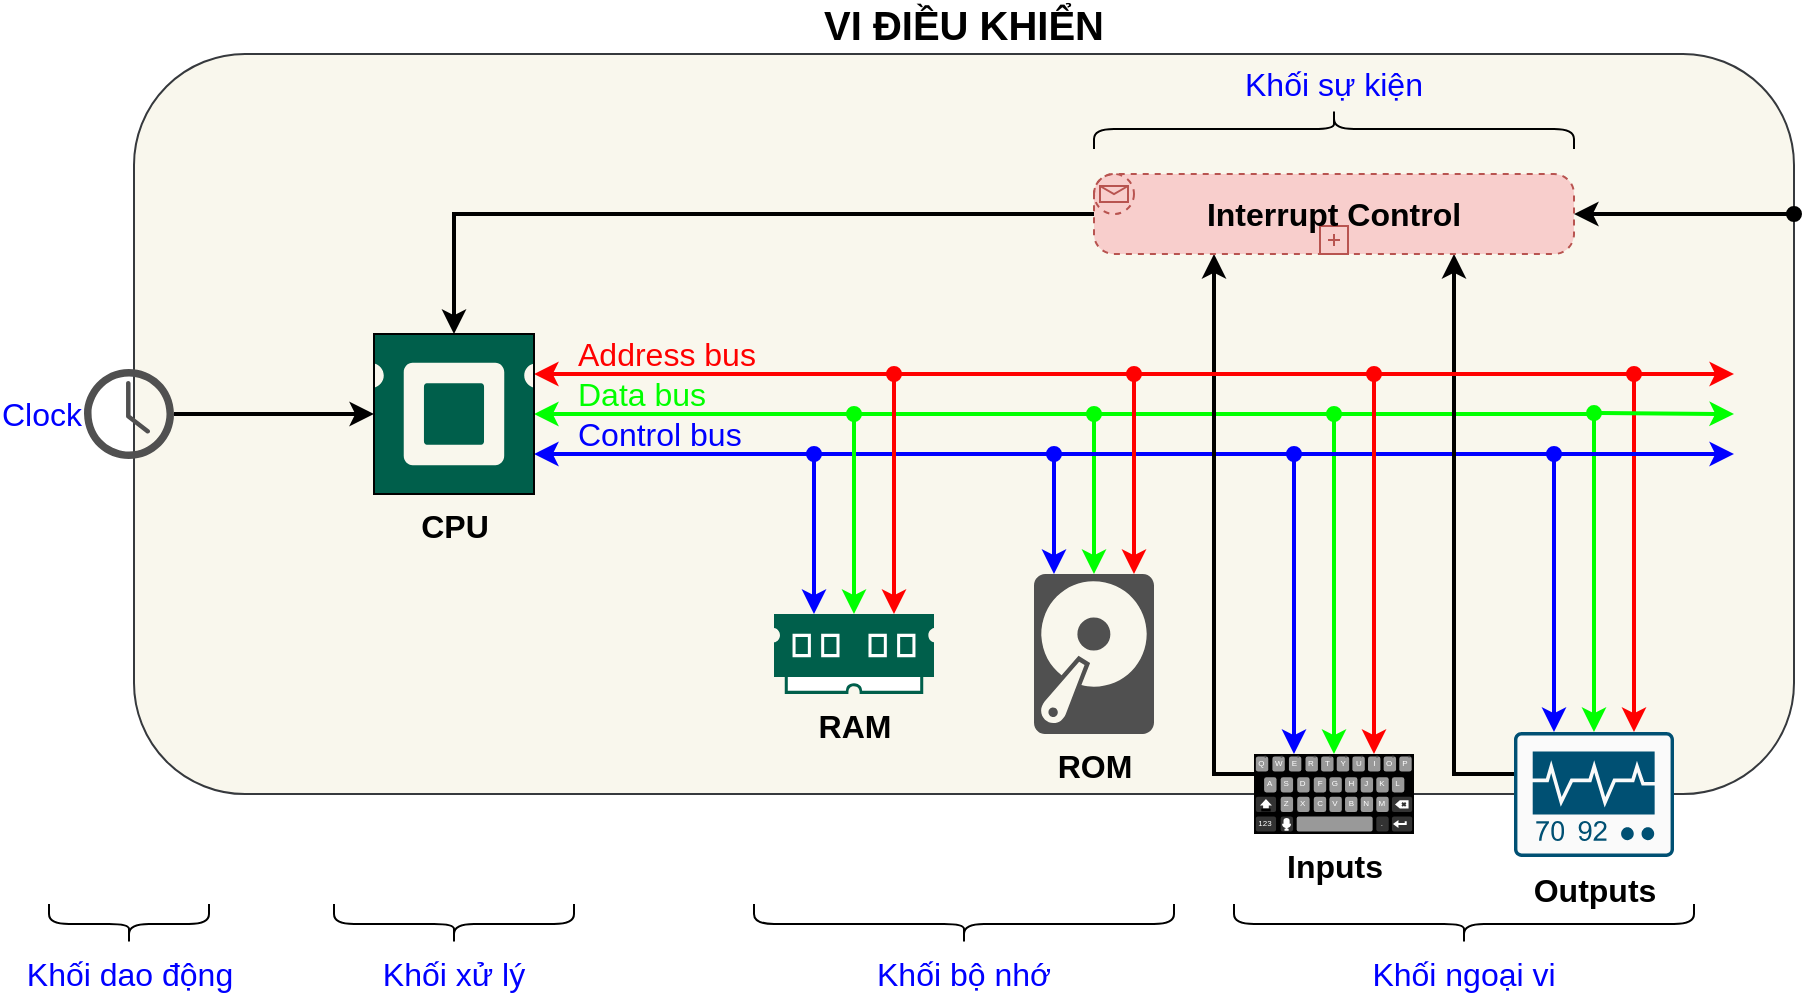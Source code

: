 <mxfile version="16.5.1" type="device" pages="3"><diagram id="QTOc8_1YKUnEQ6lpAa_W" name="Page-1"><mxGraphModel dx="1718" dy="593" grid="1" gridSize="10" guides="1" tooltips="1" connect="1" arrows="1" fold="1" page="1" pageScale="1" pageWidth="850" pageHeight="1100" math="0" shadow="0"><root><mxCell id="0"/><mxCell id="1" parent="0"/><mxCell id="ULenyad8VHlEgt7ULg5i-49" value="VI ĐIỀU KHIỂN" style="rounded=1;whiteSpace=wrap;html=1;fontSize=20;fillColor=#f9f7ed;strokeColor=#36393d;fontStyle=1;labelPosition=center;verticalLabelPosition=top;align=center;verticalAlign=bottom;" parent="1" vertex="1"><mxGeometry x="-40" y="180" width="830" height="370" as="geometry"/></mxCell><mxCell id="ULenyad8VHlEgt7ULg5i-7" style="edgeStyle=orthogonalEdgeStyle;rounded=0;orthogonalLoop=1;jettySize=auto;html=1;exitX=1;exitY=0.75;exitDx=0;exitDy=0;startArrow=classic;startFill=1;strokeWidth=2;strokeColor=#0000FF;" parent="1" source="ULenyad8VHlEgt7ULg5i-9" target="ULenyad8VHlEgt7ULg5i-2" edge="1"><mxGeometry relative="1" as="geometry"><Array as="points"><mxPoint x="300" y="380"/></Array></mxGeometry></mxCell><mxCell id="ULenyad8VHlEgt7ULg5i-1" value="CPU" style="sketch=0;pointerEvents=1;shadow=0;dashed=0;html=1;strokeColor=none;fillColor=#005F4B;labelPosition=center;verticalLabelPosition=bottom;verticalAlign=top;align=center;outlineConnect=0;shape=mxgraph.veeam2.cpu;fontStyle=1;fontSize=16;" parent="1" vertex="1"><mxGeometry x="80" y="320" width="80" height="80" as="geometry"/></mxCell><mxCell id="ULenyad8VHlEgt7ULg5i-2" value="RAM" style="sketch=0;pointerEvents=1;shadow=0;dashed=0;html=1;strokeColor=none;fillColor=#005F4B;labelPosition=center;verticalLabelPosition=bottom;verticalAlign=top;align=center;outlineConnect=0;shape=mxgraph.veeam2.ram;fontStyle=1;fontSize=16;" parent="1" vertex="1"><mxGeometry x="280" y="460" width="80" height="40" as="geometry"/></mxCell><mxCell id="ULenyad8VHlEgt7ULg5i-10" style="edgeStyle=orthogonalEdgeStyle;rounded=0;orthogonalLoop=1;jettySize=auto;html=1;endArrow=oval;endFill=1;startArrow=classic;startFill=1;strokeWidth=2;strokeColor=#0000FF;" parent="1" source="ULenyad8VHlEgt7ULg5i-3" edge="1"><mxGeometry relative="1" as="geometry"><mxPoint x="300" y="380" as="targetPoint"/><Array as="points"><mxPoint x="420" y="380"/></Array></mxGeometry></mxCell><mxCell id="ULenyad8VHlEgt7ULg5i-15" style="edgeStyle=orthogonalEdgeStyle;rounded=0;orthogonalLoop=1;jettySize=auto;html=1;endArrow=oval;endFill=1;startArrow=classic;startFill=1;strokeWidth=2;strokeColor=#00FF00;" parent="1" source="ULenyad8VHlEgt7ULg5i-3" edge="1"><mxGeometry relative="1" as="geometry"><mxPoint x="320" y="360" as="targetPoint"/><Array as="points"><mxPoint x="440" y="360"/></Array></mxGeometry></mxCell><mxCell id="ULenyad8VHlEgt7ULg5i-3" value="ROM" style="sketch=0;pointerEvents=1;shadow=0;dashed=0;html=1;strokeColor=none;fillColor=#505050;labelPosition=center;verticalLabelPosition=bottom;verticalAlign=top;outlineConnect=0;align=center;shape=mxgraph.office.devices.hard_disk;fontStyle=1;fontSize=16;" parent="1" vertex="1"><mxGeometry x="410" y="440" width="60" height="80" as="geometry"/></mxCell><mxCell id="ULenyad8VHlEgt7ULg5i-12" style="edgeStyle=orthogonalEdgeStyle;rounded=0;orthogonalLoop=1;jettySize=auto;html=1;endArrow=oval;endFill=1;startArrow=classic;startFill=1;strokeWidth=2;strokeColor=#0000FF;" parent="1" source="ULenyad8VHlEgt7ULg5i-4" edge="1"><mxGeometry relative="1" as="geometry"><mxPoint x="420" y="380" as="targetPoint"/><Array as="points"><mxPoint x="540" y="380"/></Array></mxGeometry></mxCell><mxCell id="ULenyad8VHlEgt7ULg5i-16" style="edgeStyle=orthogonalEdgeStyle;rounded=0;orthogonalLoop=1;jettySize=auto;html=1;endArrow=oval;endFill=1;startArrow=classic;startFill=1;strokeWidth=2;strokeColor=#00FF00;" parent="1" source="ULenyad8VHlEgt7ULg5i-4" edge="1"><mxGeometry relative="1" as="geometry"><mxPoint x="440" y="360" as="targetPoint"/><Array as="points"><mxPoint x="560" y="360"/></Array></mxGeometry></mxCell><mxCell id="ULenyad8VHlEgt7ULg5i-43" style="edgeStyle=orthogonalEdgeStyle;rounded=0;orthogonalLoop=1;jettySize=auto;html=1;fontSize=16;fontColor=#0000FF;startArrow=none;startFill=0;endArrow=classic;endFill=1;strokeColor=#000000;strokeWidth=2;entryX=0.25;entryY=1;entryDx=0;entryDy=0;entryPerimeter=0;" parent="1" source="ULenyad8VHlEgt7ULg5i-4" target="ULenyad8VHlEgt7ULg5i-40" edge="1"><mxGeometry relative="1" as="geometry"><mxPoint x="450" y="310" as="targetPoint"/><Array as="points"><mxPoint x="500" y="540"/></Array></mxGeometry></mxCell><mxCell id="ULenyad8VHlEgt7ULg5i-4" value="Inputs" style="verticalLabelPosition=bottom;verticalAlign=top;html=1;shadow=0;dashed=0;strokeWidth=1;shape=mxgraph.android.keyboard;sketch=0;fontStyle=1;fontSize=16;" parent="1" vertex="1"><mxGeometry x="520" y="530" width="80" height="40" as="geometry"/></mxCell><mxCell id="ULenyad8VHlEgt7ULg5i-13" style="edgeStyle=orthogonalEdgeStyle;rounded=0;orthogonalLoop=1;jettySize=auto;html=1;endArrow=oval;endFill=1;startArrow=classic;startFill=1;strokeWidth=2;strokeColor=#0000FF;" parent="1" source="ULenyad8VHlEgt7ULg5i-6" edge="1"><mxGeometry relative="1" as="geometry"><mxPoint x="540" y="380" as="targetPoint"/><Array as="points"><mxPoint x="670" y="380"/></Array></mxGeometry></mxCell><mxCell id="ULenyad8VHlEgt7ULg5i-17" style="edgeStyle=orthogonalEdgeStyle;rounded=0;orthogonalLoop=1;jettySize=auto;html=1;endArrow=oval;endFill=1;startArrow=classic;startFill=1;strokeWidth=2;strokeColor=#00FF00;" parent="1" source="ULenyad8VHlEgt7ULg5i-6" edge="1"><mxGeometry relative="1" as="geometry"><mxPoint x="560" y="360" as="targetPoint"/><Array as="points"><mxPoint x="690" y="360"/></Array></mxGeometry></mxCell><mxCell id="ULenyad8VHlEgt7ULg5i-44" style="edgeStyle=orthogonalEdgeStyle;rounded=0;orthogonalLoop=1;jettySize=auto;html=1;entryX=0.75;entryY=1;entryDx=0;entryDy=0;entryPerimeter=0;fontSize=16;fontColor=#0000FF;startArrow=none;startFill=0;endArrow=classic;endFill=1;strokeColor=#000000;strokeWidth=2;" parent="1" source="ULenyad8VHlEgt7ULg5i-6" target="ULenyad8VHlEgt7ULg5i-40" edge="1"><mxGeometry relative="1" as="geometry"><Array as="points"><mxPoint x="620" y="540"/></Array></mxGeometry></mxCell><mxCell id="ULenyad8VHlEgt7ULg5i-6" value="Outputs" style="sketch=0;points=[[0.015,0.015,0],[0.985,0.015,0],[0.985,0.985,0],[0.015,0.985,0],[0.25,0,0],[0.5,0,0],[0.75,0,0],[1,0.25,0],[1,0.5,0],[1,0.75,0],[0.75,1,0],[0.5,1,0],[0.25,1,0],[0,0.75,0],[0,0.5,0],[0,0.25,0]];verticalLabelPosition=bottom;html=1;verticalAlign=top;aspect=fixed;align=center;pointerEvents=1;shape=mxgraph.cisco19.rect;prIcon=monitor;fillColor=#FAFAFA;strokeColor=#005073;fontStyle=1;fontSize=16;" parent="1" vertex="1"><mxGeometry x="650" y="519" width="80" height="62.5" as="geometry"/></mxCell><mxCell id="ULenyad8VHlEgt7ULg5i-14" style="edgeStyle=orthogonalEdgeStyle;rounded=0;orthogonalLoop=1;jettySize=auto;html=1;startArrow=classic;startFill=1;strokeWidth=2;strokeColor=#00FF00;" parent="1" source="ULenyad8VHlEgt7ULg5i-9" target="ULenyad8VHlEgt7ULg5i-2" edge="1"><mxGeometry relative="1" as="geometry"><mxPoint x="350" y="450" as="targetPoint"/></mxGeometry></mxCell><mxCell id="ULenyad8VHlEgt7ULg5i-18" style="edgeStyle=orthogonalEdgeStyle;rounded=0;orthogonalLoop=1;jettySize=auto;html=1;exitX=1;exitY=0.25;exitDx=0;exitDy=0;startArrow=classic;startFill=1;strokeColor=#FF0000;strokeWidth=2;" parent="1" source="ULenyad8VHlEgt7ULg5i-9" edge="1"><mxGeometry relative="1" as="geometry"><mxPoint x="340" y="460" as="targetPoint"/><Array as="points"><mxPoint x="340" y="340"/><mxPoint x="340" y="460"/></Array></mxGeometry></mxCell><mxCell id="ULenyad8VHlEgt7ULg5i-9" value="" style="whiteSpace=wrap;html=1;aspect=fixed;fillColor=none;fontStyle=1;fontSize=15;" parent="1" vertex="1"><mxGeometry x="80" y="320" width="80" height="80" as="geometry"/></mxCell><mxCell id="ULenyad8VHlEgt7ULg5i-19" style="edgeStyle=orthogonalEdgeStyle;rounded=0;orthogonalLoop=1;jettySize=auto;html=1;endArrow=oval;endFill=1;startArrow=classic;startFill=1;strokeColor=#FF0000;strokeWidth=2;" parent="1" edge="1"><mxGeometry relative="1" as="geometry"><mxPoint x="340" y="340" as="targetPoint"/><mxPoint x="460" y="440" as="sourcePoint"/><Array as="points"><mxPoint x="460" y="340"/></Array></mxGeometry></mxCell><mxCell id="ULenyad8VHlEgt7ULg5i-20" style="edgeStyle=orthogonalEdgeStyle;rounded=0;orthogonalLoop=1;jettySize=auto;html=1;endArrow=oval;endFill=1;startArrow=classic;startFill=1;strokeColor=#FF0000;strokeWidth=2;" parent="1" edge="1"><mxGeometry relative="1" as="geometry"><mxPoint x="460" y="340" as="targetPoint"/><mxPoint x="580" y="530" as="sourcePoint"/><Array as="points"><mxPoint x="580" y="530"/><mxPoint x="580" y="340"/></Array></mxGeometry></mxCell><mxCell id="ULenyad8VHlEgt7ULg5i-21" style="edgeStyle=orthogonalEdgeStyle;rounded=0;orthogonalLoop=1;jettySize=auto;html=1;endArrow=oval;endFill=1;startArrow=classic;startFill=1;strokeColor=#FF0000;strokeWidth=2;exitX=0.75;exitY=0;exitDx=0;exitDy=0;exitPerimeter=0;" parent="1" source="ULenyad8VHlEgt7ULg5i-6" edge="1"><mxGeometry relative="1" as="geometry"><mxPoint x="580" y="340" as="targetPoint"/><mxPoint x="710" y="448.75" as="sourcePoint"/><Array as="points"><mxPoint x="710" y="340"/></Array></mxGeometry></mxCell><mxCell id="ULenyad8VHlEgt7ULg5i-22" value="Address bus" style="text;html=1;strokeColor=none;fillColor=none;align=left;verticalAlign=middle;whiteSpace=wrap;rounded=0;fontSize=16;fontColor=#FF0000;" parent="1" vertex="1"><mxGeometry x="180" y="320" width="100" height="20" as="geometry"/></mxCell><mxCell id="ULenyad8VHlEgt7ULg5i-23" value="Data bus" style="text;html=1;strokeColor=none;fillColor=none;align=left;verticalAlign=middle;whiteSpace=wrap;rounded=0;fontSize=16;fontColor=#00FF00;" parent="1" vertex="1"><mxGeometry x="180" y="340" width="100" height="20" as="geometry"/></mxCell><mxCell id="ULenyad8VHlEgt7ULg5i-24" value="Control bus" style="text;html=1;strokeColor=none;fillColor=none;align=left;verticalAlign=middle;whiteSpace=wrap;rounded=0;fontSize=16;fontColor=#0000FF;" parent="1" vertex="1"><mxGeometry x="180" y="360" width="100" height="20" as="geometry"/></mxCell><mxCell id="ULenyad8VHlEgt7ULg5i-29" value="" style="html=1;rounded=0;fontSize=16;fontColor=#0000FF;startArrow=classic;startFill=1;endArrow=oval;endFill=1;strokeColor=#0000FF;strokeWidth=2;" parent="1" edge="1"><mxGeometry width="100" relative="1" as="geometry"><mxPoint x="760" y="380" as="sourcePoint"/><mxPoint x="670" y="380" as="targetPoint"/></mxGeometry></mxCell><mxCell id="ULenyad8VHlEgt7ULg5i-30" value="" style="html=1;rounded=0;fontSize=16;fontColor=#0000FF;startArrow=classic;startFill=1;endArrow=oval;endFill=1;strokeColor=#00FF00;strokeWidth=2;" parent="1" edge="1"><mxGeometry width="100" relative="1" as="geometry"><mxPoint x="760" y="360" as="sourcePoint"/><mxPoint x="690" y="359.52" as="targetPoint"/></mxGeometry></mxCell><mxCell id="ULenyad8VHlEgt7ULg5i-31" value="" style="html=1;rounded=0;fontSize=16;fontColor=#0000FF;startArrow=classic;startFill=1;endArrow=oval;endFill=1;strokeColor=#FF0000;strokeWidth=2;" parent="1" edge="1"><mxGeometry width="100" relative="1" as="geometry"><mxPoint x="760" y="340" as="sourcePoint"/><mxPoint x="710" y="340" as="targetPoint"/></mxGeometry></mxCell><mxCell id="ULenyad8VHlEgt7ULg5i-32" value="" style="shape=curlyBracket;whiteSpace=wrap;html=1;rounded=1;flipH=1;fontSize=16;fontColor=#0000FF;fillColor=none;rotation=90;" parent="1" vertex="1"><mxGeometry x="110" y="555" width="20" height="120" as="geometry"/></mxCell><mxCell id="ULenyad8VHlEgt7ULg5i-33" value="" style="shape=curlyBracket;whiteSpace=wrap;html=1;rounded=1;flipH=1;fontSize=16;fontColor=#0000FF;fillColor=none;rotation=90;" parent="1" vertex="1"><mxGeometry x="365" y="510" width="20" height="210" as="geometry"/></mxCell><mxCell id="ULenyad8VHlEgt7ULg5i-34" value="" style="shape=curlyBracket;whiteSpace=wrap;html=1;rounded=1;flipH=1;fontSize=16;fontColor=#0000FF;fillColor=none;rotation=90;" parent="1" vertex="1"><mxGeometry x="615" y="500" width="20" height="230" as="geometry"/></mxCell><mxCell id="ULenyad8VHlEgt7ULg5i-35" value="Khối xử lý" style="text;html=1;strokeColor=none;fillColor=none;align=center;verticalAlign=middle;whiteSpace=wrap;rounded=0;fontSize=16;fontColor=#0000FF;" parent="1" vertex="1"><mxGeometry x="60" y="625" width="120" height="30" as="geometry"/></mxCell><mxCell id="ULenyad8VHlEgt7ULg5i-36" value="Khối bộ nhớ" style="text;html=1;strokeColor=none;fillColor=none;align=center;verticalAlign=middle;whiteSpace=wrap;rounded=0;fontSize=16;fontColor=#0000FF;" parent="1" vertex="1"><mxGeometry x="315" y="625" width="120" height="30" as="geometry"/></mxCell><mxCell id="ULenyad8VHlEgt7ULg5i-37" value="Khối ngoại vi" style="text;html=1;strokeColor=none;fillColor=none;align=center;verticalAlign=middle;whiteSpace=wrap;rounded=0;fontSize=16;fontColor=#0000FF;" parent="1" vertex="1"><mxGeometry x="565" y="625" width="120" height="30" as="geometry"/></mxCell><mxCell id="ULenyad8VHlEgt7ULg5i-39" style="edgeStyle=orthogonalEdgeStyle;rounded=0;orthogonalLoop=1;jettySize=auto;html=1;entryX=0;entryY=0.5;entryDx=0;entryDy=0;fontSize=16;fontColor=#0000FF;startArrow=none;startFill=0;endArrow=classic;endFill=1;strokeColor=#000000;strokeWidth=2;" parent="1" source="ULenyad8VHlEgt7ULg5i-38" target="ULenyad8VHlEgt7ULg5i-9" edge="1"><mxGeometry relative="1" as="geometry"/></mxCell><mxCell id="ULenyad8VHlEgt7ULg5i-38" value="Clock" style="sketch=0;pointerEvents=1;shadow=0;dashed=0;html=1;strokeColor=none;fillColor=#505050;labelPosition=left;verticalLabelPosition=middle;verticalAlign=middle;outlineConnect=0;align=right;shape=mxgraph.office.concepts.clock;fontSize=16;fontColor=#0000FF;" parent="1" vertex="1"><mxGeometry x="-65" y="337.5" width="45" height="45" as="geometry"/></mxCell><mxCell id="ULenyad8VHlEgt7ULg5i-41" style="edgeStyle=orthogonalEdgeStyle;rounded=0;orthogonalLoop=1;jettySize=auto;html=1;entryX=0.5;entryY=0;entryDx=0;entryDy=0;fontSize=16;fontColor=#0000FF;startArrow=none;startFill=0;endArrow=classic;endFill=1;strokeColor=#000000;strokeWidth=2;" parent="1" source="ULenyad8VHlEgt7ULg5i-40" target="ULenyad8VHlEgt7ULg5i-9" edge="1"><mxGeometry relative="1" as="geometry"/></mxCell><mxCell id="ULenyad8VHlEgt7ULg5i-40" value="Interrupt Control" style="points=[[0.25,0,0],[0.5,0,0],[0.75,0,0],[1,0.25,0],[1,0.5,0],[1,0.75,0],[0.75,1,0],[0.5,1,0],[0.25,1,0],[0,0.75,0],[0,0.5,0],[0,0.25,0]];shape=mxgraph.bpmn.task;whiteSpace=wrap;rectStyle=rounded;size=10;taskMarker=abstract;bpmnShapeType=subprocess;isLoopSub=1;outline=eventNonint;symbol=message;fontSize=16;fillColor=#f8cecc;strokeColor=#b85450;fontStyle=1" parent="1" vertex="1"><mxGeometry x="440" y="240" width="240" height="40" as="geometry"/></mxCell><mxCell id="ULenyad8VHlEgt7ULg5i-42" value="" style="html=1;rounded=0;fontSize=16;fontColor=#0000FF;startArrow=classic;startFill=1;endArrow=oval;endFill=1;strokeColor=#000000;strokeWidth=2;exitX=1;exitY=0.5;exitDx=0;exitDy=0;exitPerimeter=0;" parent="1" source="ULenyad8VHlEgt7ULg5i-40" edge="1"><mxGeometry width="100" relative="1" as="geometry"><mxPoint x="720" y="259.58" as="sourcePoint"/><mxPoint x="790" y="260" as="targetPoint"/></mxGeometry></mxCell><mxCell id="ULenyad8VHlEgt7ULg5i-45" value="" style="shape=curlyBracket;whiteSpace=wrap;html=1;rounded=1;flipH=1;fontSize=16;fontColor=#0000FF;fillColor=none;rotation=90;" parent="1" vertex="1"><mxGeometry x="-52.5" y="575" width="20" height="80" as="geometry"/></mxCell><mxCell id="ULenyad8VHlEgt7ULg5i-46" value="Khối dao động" style="text;html=1;strokeColor=none;fillColor=none;align=center;verticalAlign=middle;whiteSpace=wrap;rounded=0;fontSize=16;fontColor=#0000FF;" parent="1" vertex="1"><mxGeometry x="-102.5" y="625" width="120" height="30" as="geometry"/></mxCell><mxCell id="ULenyad8VHlEgt7ULg5i-47" value="" style="shape=curlyBracket;whiteSpace=wrap;html=1;rounded=1;flipH=0;fontSize=16;fontColor=#0000FF;fillColor=none;rotation=90;" parent="1" vertex="1"><mxGeometry x="550" y="97.5" width="20" height="240" as="geometry"/></mxCell><mxCell id="ULenyad8VHlEgt7ULg5i-48" value="Khối sự kiện" style="text;html=1;strokeColor=none;fillColor=none;align=center;verticalAlign=middle;whiteSpace=wrap;rounded=0;fontSize=16;fontColor=#0000FF;" parent="1" vertex="1"><mxGeometry x="470" y="180" width="180" height="30" as="geometry"/></mxCell></root></mxGraphModel></diagram><diagram id="s0QdQGMa9J3Fu8azamCm" name="Page-2"><mxGraphModel dx="1240" dy="1947" grid="1" gridSize="10" guides="1" tooltips="1" connect="1" arrows="1" fold="1" page="1" pageScale="1" pageWidth="850" pageHeight="1100" math="0" shadow="0"><root><mxCell id="q6irIdZW8IuTzbS7gERA-0"/><mxCell id="q6irIdZW8IuTzbS7gERA-1" parent="q6irIdZW8IuTzbS7gERA-0"/><mxCell id="q6irIdZW8IuTzbS7gERA-18" value="" style="rounded=0;whiteSpace=wrap;html=1;fontSize=20;fontColor=#0000FF;fillColor=none;" parent="q6irIdZW8IuTzbS7gERA-1" vertex="1"><mxGeometry x="320" width="240" height="540" as="geometry"/></mxCell><mxCell id="q6irIdZW8IuTzbS7gERA-2" value="Program Flash Memory&lt;br&gt;(56KB)" style="rounded=0;whiteSpace=wrap;html=1;fontSize=20;fillColor=#cdeb8b;strokeColor=#36393d;" parent="q6irIdZW8IuTzbS7gERA-1" vertex="1"><mxGeometry x="320" width="240" height="160" as="geometry"/></mxCell><mxCell id="q6irIdZW8IuTzbS7gERA-3" value="User IDs" style="rounded=0;whiteSpace=wrap;html=1;fontSize=20;" parent="q6irIdZW8IuTzbS7gERA-1" vertex="1"><mxGeometry x="320" y="160" width="240" height="60" as="geometry"/></mxCell><mxCell id="q6irIdZW8IuTzbS7gERA-4" value="Revision ID" style="rounded=0;whiteSpace=wrap;html=1;fontSize=20;fillColor=#f9f7ed;strokeColor=#36393d;" parent="q6irIdZW8IuTzbS7gERA-1" vertex="1"><mxGeometry x="320" y="240" width="240" height="40" as="geometry"/></mxCell><mxCell id="q6irIdZW8IuTzbS7gERA-5" value="Device ID" style="rounded=0;whiteSpace=wrap;html=1;fontSize=20;fillColor=#eeeeee;strokeColor=#36393d;" parent="q6irIdZW8IuTzbS7gERA-1" vertex="1"><mxGeometry x="320" y="280" width="240" height="40" as="geometry"/></mxCell><mxCell id="q6irIdZW8IuTzbS7gERA-6" value="Configuration Word" style="rounded=0;whiteSpace=wrap;html=1;fontSize=20;fillColor=#ffcccc;strokeColor=#36393d;fontStyle=1;fontColor=#FF0000;" parent="q6irIdZW8IuTzbS7gERA-1" vertex="1"><mxGeometry x="320" y="320" width="240" height="80" as="geometry"/></mxCell><mxCell id="q6irIdZW8IuTzbS7gERA-7" value="EEPROM&lt;br&gt;(256Bytes)" style="rounded=0;whiteSpace=wrap;html=1;fontSize=20;fillColor=#ffff88;strokeColor=#36393d;" parent="q6irIdZW8IuTzbS7gERA-1" vertex="1"><mxGeometry x="320" y="440" width="240" height="100" as="geometry"/></mxCell><mxCell id="q6irIdZW8IuTzbS7gERA-8" value="0000h" style="text;html=1;strokeColor=none;fillColor=none;align=center;verticalAlign=middle;whiteSpace=wrap;rounded=0;fontSize=20;fontColor=#0000FF;" parent="q6irIdZW8IuTzbS7gERA-1" vertex="1"><mxGeometry x="240" y="-10" width="60" height="30" as="geometry"/></mxCell><mxCell id="q6irIdZW8IuTzbS7gERA-9" value="7FFFh" style="text;html=1;strokeColor=none;fillColor=none;align=center;verticalAlign=middle;whiteSpace=wrap;rounded=0;fontSize=20;fontColor=#0000FF;" parent="q6irIdZW8IuTzbS7gERA-1" vertex="1"><mxGeometry x="240" y="130" width="60" height="30" as="geometry"/></mxCell><mxCell id="q6irIdZW8IuTzbS7gERA-10" value="8000h" style="text;html=1;strokeColor=none;fillColor=none;align=center;verticalAlign=middle;whiteSpace=wrap;rounded=0;fontSize=20;fontColor=#0000FF;" parent="q6irIdZW8IuTzbS7gERA-1" vertex="1"><mxGeometry x="240" y="160" width="60" height="30" as="geometry"/></mxCell><mxCell id="q6irIdZW8IuTzbS7gERA-11" value="8003h" style="text;html=1;strokeColor=none;fillColor=none;align=center;verticalAlign=middle;whiteSpace=wrap;rounded=0;fontSize=20;fontColor=#0000FF;" parent="q6irIdZW8IuTzbS7gERA-1" vertex="1"><mxGeometry x="240" y="190" width="60" height="30" as="geometry"/></mxCell><mxCell id="q6irIdZW8IuTzbS7gERA-12" value="8005h" style="text;html=1;strokeColor=none;fillColor=none;align=center;verticalAlign=middle;whiteSpace=wrap;rounded=0;fontSize=20;fontColor=#0000FF;" parent="q6irIdZW8IuTzbS7gERA-1" vertex="1"><mxGeometry x="240" y="245" width="60" height="30" as="geometry"/></mxCell><mxCell id="q6irIdZW8IuTzbS7gERA-13" value="8006h" style="text;html=1;strokeColor=none;fillColor=none;align=center;verticalAlign=middle;whiteSpace=wrap;rounded=0;fontSize=20;fontColor=#0000FF;" parent="q6irIdZW8IuTzbS7gERA-1" vertex="1"><mxGeometry x="240" y="285" width="60" height="30" as="geometry"/></mxCell><mxCell id="q6irIdZW8IuTzbS7gERA-14" value="8007h" style="text;html=1;strokeColor=none;fillColor=none;align=center;verticalAlign=middle;whiteSpace=wrap;rounded=0;fontSize=20;fontColor=#FF0000;" parent="q6irIdZW8IuTzbS7gERA-1" vertex="1"><mxGeometry x="240" y="320" width="60" height="30" as="geometry"/></mxCell><mxCell id="q6irIdZW8IuTzbS7gERA-15" value="800Bh" style="text;html=1;strokeColor=none;fillColor=none;align=center;verticalAlign=middle;whiteSpace=wrap;rounded=0;fontSize=20;fontColor=#FF0000;" parent="q6irIdZW8IuTzbS7gERA-1" vertex="1"><mxGeometry x="240" y="370" width="60" height="30" as="geometry"/></mxCell><mxCell id="q6irIdZW8IuTzbS7gERA-16" value="F0FFh" style="text;html=1;strokeColor=none;fillColor=none;align=center;verticalAlign=middle;whiteSpace=wrap;rounded=0;fontSize=20;fontColor=#0000FF;" parent="q6irIdZW8IuTzbS7gERA-1" vertex="1"><mxGeometry x="240" y="510" width="60" height="30" as="geometry"/></mxCell><mxCell id="q6irIdZW8IuTzbS7gERA-17" value="F000h" style="text;html=1;strokeColor=none;fillColor=none;align=center;verticalAlign=middle;whiteSpace=wrap;rounded=0;fontSize=20;fontColor=#0000FF;" parent="q6irIdZW8IuTzbS7gERA-1" vertex="1"><mxGeometry x="240" y="430" width="60" height="30" as="geometry"/></mxCell></root></mxGraphModel></diagram><diagram id="RbetwBk4oxC-1f0Dpdsk" name="Page-3"><mxGraphModel dx="1021" dy="1795" grid="1" gridSize="10" guides="1" tooltips="1" connect="1" arrows="1" fold="1" page="1" pageScale="1" pageWidth="850" pageHeight="1100" math="0" shadow="0"><root><mxCell id="twkTsIXr3Qn0CDrDEUJ1-0"/><mxCell id="twkTsIXr3Qn0CDrDEUJ1-1" parent="twkTsIXr3Qn0CDrDEUJ1-0"/><mxCell id="twkTsIXr3Qn0CDrDEUJ1-23" style="edgeStyle=none;rounded=0;orthogonalLoop=1;jettySize=auto;html=1;entryX=0;entryY=0.5;entryDx=0;entryDy=0;" edge="1" parent="twkTsIXr3Qn0CDrDEUJ1-1" source="twkTsIXr3Qn0CDrDEUJ1-2" target="twkTsIXr3Qn0CDrDEUJ1-20"><mxGeometry relative="1" as="geometry"/></mxCell><mxCell id="twkTsIXr3Qn0CDrDEUJ1-24" style="edgeStyle=none;rounded=0;orthogonalLoop=1;jettySize=auto;html=1;entryX=0;entryY=0.5;entryDx=0;entryDy=0;" edge="1" parent="twkTsIXr3Qn0CDrDEUJ1-1" source="twkTsIXr3Qn0CDrDEUJ1-2" target="twkTsIXr3Qn0CDrDEUJ1-21"><mxGeometry relative="1" as="geometry"/></mxCell><mxCell id="twkTsIXr3Qn0CDrDEUJ1-2" value="Dao động phụ&lt;br&gt;(SOSC)" style="rounded=1;whiteSpace=wrap;html=1;fillColor=#ffcd28;gradientColor=#ffa500;strokeColor=#d79b00;" vertex="1" parent="twkTsIXr3Qn0CDrDEUJ1-1"><mxGeometry x="80" y="200" width="100" height="40" as="geometry"/></mxCell><mxCell id="twkTsIXr3Qn0CDrDEUJ1-12" style="rounded=0;orthogonalLoop=1;jettySize=auto;html=1;entryX=0;entryY=0.5;entryDx=0;entryDy=0;" edge="1" parent="twkTsIXr3Qn0CDrDEUJ1-1" source="twkTsIXr3Qn0CDrDEUJ1-3" target="twkTsIXr3Qn0CDrDEUJ1-4"><mxGeometry relative="1" as="geometry"/></mxCell><mxCell id="twkTsIXr3Qn0CDrDEUJ1-13" style="edgeStyle=none;rounded=0;orthogonalLoop=1;jettySize=auto;html=1;entryX=0;entryY=0.5;entryDx=0;entryDy=0;" edge="1" parent="twkTsIXr3Qn0CDrDEUJ1-1" source="twkTsIXr3Qn0CDrDEUJ1-3" target="twkTsIXr3Qn0CDrDEUJ1-5"><mxGeometry relative="1" as="geometry"/></mxCell><mxCell id="twkTsIXr3Qn0CDrDEUJ1-3" value="Dao động chính&lt;br&gt;(OSC)" style="rounded=1;whiteSpace=wrap;html=1;fillColor=#ffcd28;gradientColor=#ffa500;strokeColor=#d79b00;" vertex="1" parent="twkTsIXr3Qn0CDrDEUJ1-1"><mxGeometry x="80" y="80" width="100" height="40" as="geometry"/></mxCell><mxCell id="twkTsIXr3Qn0CDrDEUJ1-14" style="edgeStyle=none;rounded=0;orthogonalLoop=1;jettySize=auto;html=1;entryX=0;entryY=0.5;entryDx=0;entryDy=0;" edge="1" parent="twkTsIXr3Qn0CDrDEUJ1-1" source="twkTsIXr3Qn0CDrDEUJ1-4" target="twkTsIXr3Qn0CDrDEUJ1-9"><mxGeometry relative="1" as="geometry"/></mxCell><mxCell id="twkTsIXr3Qn0CDrDEUJ1-15" style="edgeStyle=none;rounded=0;orthogonalLoop=1;jettySize=auto;html=1;entryX=0;entryY=0.5;entryDx=0;entryDy=0;" edge="1" parent="twkTsIXr3Qn0CDrDEUJ1-1" source="twkTsIXr3Qn0CDrDEUJ1-4" target="twkTsIXr3Qn0CDrDEUJ1-10"><mxGeometry relative="1" as="geometry"/></mxCell><mxCell id="twkTsIXr3Qn0CDrDEUJ1-16" style="edgeStyle=none;rounded=0;orthogonalLoop=1;jettySize=auto;html=1;entryX=0;entryY=0.5;entryDx=0;entryDy=0;" edge="1" parent="twkTsIXr3Qn0CDrDEUJ1-1" source="twkTsIXr3Qn0CDrDEUJ1-4" target="twkTsIXr3Qn0CDrDEUJ1-11"><mxGeometry relative="1" as="geometry"/></mxCell><mxCell id="twkTsIXr3Qn0CDrDEUJ1-4" value="Crystal" style="rounded=1;whiteSpace=wrap;html=1;fillColor=#fff2cc;gradientColor=#ffd966;strokeColor=#d6b656;" vertex="1" parent="twkTsIXr3Qn0CDrDEUJ1-1"><mxGeometry x="220" y="50" width="60" height="20" as="geometry"/></mxCell><mxCell id="twkTsIXr3Qn0CDrDEUJ1-17" style="edgeStyle=none;rounded=0;orthogonalLoop=1;jettySize=auto;html=1;entryX=0;entryY=0.5;entryDx=0;entryDy=0;" edge="1" parent="twkTsIXr3Qn0CDrDEUJ1-1" source="twkTsIXr3Qn0CDrDEUJ1-5" target="twkTsIXr3Qn0CDrDEUJ1-6"><mxGeometry relative="1" as="geometry"/></mxCell><mxCell id="twkTsIXr3Qn0CDrDEUJ1-18" style="edgeStyle=none;rounded=0;orthogonalLoop=1;jettySize=auto;html=1;entryX=0;entryY=0.5;entryDx=0;entryDy=0;" edge="1" parent="twkTsIXr3Qn0CDrDEUJ1-1" source="twkTsIXr3Qn0CDrDEUJ1-5" target="twkTsIXr3Qn0CDrDEUJ1-7"><mxGeometry relative="1" as="geometry"/></mxCell><mxCell id="twkTsIXr3Qn0CDrDEUJ1-19" style="edgeStyle=none;rounded=0;orthogonalLoop=1;jettySize=auto;html=1;entryX=0;entryY=0.5;entryDx=0;entryDy=0;" edge="1" parent="twkTsIXr3Qn0CDrDEUJ1-1" source="twkTsIXr3Qn0CDrDEUJ1-5" target="twkTsIXr3Qn0CDrDEUJ1-8"><mxGeometry relative="1" as="geometry"/></mxCell><mxCell id="twkTsIXr3Qn0CDrDEUJ1-5" value="Ext clock" style="rounded=1;whiteSpace=wrap;html=1;fillColor=#fff2cc;gradientColor=#ffd966;strokeColor=#d6b656;" vertex="1" parent="twkTsIXr3Qn0CDrDEUJ1-1"><mxGeometry x="220" y="130" width="60" height="20" as="geometry"/></mxCell><mxCell id="twkTsIXr3Qn0CDrDEUJ1-54" style="edgeStyle=none;rounded=0;orthogonalLoop=1;jettySize=auto;html=1;" edge="1" parent="twkTsIXr3Qn0CDrDEUJ1-1" source="twkTsIXr3Qn0CDrDEUJ1-6"><mxGeometry relative="1" as="geometry"><mxPoint x="500" y="120" as="targetPoint"/></mxGeometry></mxCell><mxCell id="twkTsIXr3Qn0CDrDEUJ1-6" value="ECL &amp;lt;500KHz" style="rounded=1;whiteSpace=wrap;html=1;fillColor=#e6d0de;gradientColor=#d5739d;strokeColor=#996185;" vertex="1" parent="twkTsIXr3Qn0CDrDEUJ1-1"><mxGeometry x="320" y="110" width="140" height="20" as="geometry"/></mxCell><mxCell id="twkTsIXr3Qn0CDrDEUJ1-55" style="edgeStyle=none;rounded=0;orthogonalLoop=1;jettySize=auto;html=1;" edge="1" parent="twkTsIXr3Qn0CDrDEUJ1-1" source="twkTsIXr3Qn0CDrDEUJ1-7"><mxGeometry relative="1" as="geometry"><mxPoint x="500" y="140" as="targetPoint"/></mxGeometry></mxCell><mxCell id="twkTsIXr3Qn0CDrDEUJ1-7" value="ECM 500KHz-8MHz" style="rounded=1;whiteSpace=wrap;html=1;fillColor=#e6d0de;gradientColor=#d5739d;strokeColor=#996185;" vertex="1" parent="twkTsIXr3Qn0CDrDEUJ1-1"><mxGeometry x="320" y="130" width="140" height="20" as="geometry"/></mxCell><mxCell id="twkTsIXr3Qn0CDrDEUJ1-56" style="edgeStyle=none;rounded=0;orthogonalLoop=1;jettySize=auto;html=1;" edge="1" parent="twkTsIXr3Qn0CDrDEUJ1-1" source="twkTsIXr3Qn0CDrDEUJ1-8"><mxGeometry relative="1" as="geometry"><mxPoint x="500" y="160" as="targetPoint"/></mxGeometry></mxCell><mxCell id="twkTsIXr3Qn0CDrDEUJ1-8" value="ECH &amp;gt;8MHz" style="rounded=1;whiteSpace=wrap;html=1;fillColor=#e6d0de;gradientColor=#d5739d;strokeColor=#996185;" vertex="1" parent="twkTsIXr3Qn0CDrDEUJ1-1"><mxGeometry x="320" y="150" width="140" height="20" as="geometry"/></mxCell><mxCell id="twkTsIXr3Qn0CDrDEUJ1-51" style="edgeStyle=none;rounded=0;orthogonalLoop=1;jettySize=auto;html=1;" edge="1" parent="twkTsIXr3Qn0CDrDEUJ1-1" source="twkTsIXr3Qn0CDrDEUJ1-9"><mxGeometry relative="1" as="geometry"><mxPoint x="500" y="40" as="targetPoint"/></mxGeometry></mxCell><mxCell id="twkTsIXr3Qn0CDrDEUJ1-9" value="LP 32KHz" style="rounded=1;whiteSpace=wrap;html=1;fillColor=#e6d0de;gradientColor=#d5739d;strokeColor=#996185;" vertex="1" parent="twkTsIXr3Qn0CDrDEUJ1-1"><mxGeometry x="320" y="30" width="140" height="20" as="geometry"/></mxCell><mxCell id="twkTsIXr3Qn0CDrDEUJ1-52" style="edgeStyle=none;rounded=0;orthogonalLoop=1;jettySize=auto;html=1;" edge="1" parent="twkTsIXr3Qn0CDrDEUJ1-1" source="twkTsIXr3Qn0CDrDEUJ1-10"><mxGeometry relative="1" as="geometry"><mxPoint x="500" y="60" as="targetPoint"/></mxGeometry></mxCell><mxCell id="twkTsIXr3Qn0CDrDEUJ1-10" value="XT 100KHz-4MHz" style="rounded=1;whiteSpace=wrap;html=1;fillColor=#e6d0de;gradientColor=#d5739d;strokeColor=#996185;" vertex="1" parent="twkTsIXr3Qn0CDrDEUJ1-1"><mxGeometry x="320" y="50" width="140" height="20" as="geometry"/></mxCell><mxCell id="twkTsIXr3Qn0CDrDEUJ1-53" style="edgeStyle=none;rounded=0;orthogonalLoop=1;jettySize=auto;html=1;" edge="1" parent="twkTsIXr3Qn0CDrDEUJ1-1" source="twkTsIXr3Qn0CDrDEUJ1-11"><mxGeometry relative="1" as="geometry"><mxPoint x="500" y="80" as="targetPoint"/></mxGeometry></mxCell><mxCell id="twkTsIXr3Qn0CDrDEUJ1-11" value="HS &amp;gt;4MHz" style="rounded=1;whiteSpace=wrap;html=1;fillColor=#e6d0de;gradientColor=#d5739d;strokeColor=#996185;" vertex="1" parent="twkTsIXr3Qn0CDrDEUJ1-1"><mxGeometry x="320" y="70" width="140" height="20" as="geometry"/></mxCell><mxCell id="twkTsIXr3Qn0CDrDEUJ1-25" style="edgeStyle=none;rounded=0;orthogonalLoop=1;jettySize=auto;html=1;entryX=0;entryY=0.5;entryDx=0;entryDy=0;" edge="1" parent="twkTsIXr3Qn0CDrDEUJ1-1" source="twkTsIXr3Qn0CDrDEUJ1-20" target="twkTsIXr3Qn0CDrDEUJ1-22"><mxGeometry relative="1" as="geometry"/></mxCell><mxCell id="twkTsIXr3Qn0CDrDEUJ1-20" value="Crystal" style="rounded=1;whiteSpace=wrap;html=1;fillColor=#fff2cc;gradientColor=#ffd966;strokeColor=#d6b656;" vertex="1" parent="twkTsIXr3Qn0CDrDEUJ1-1"><mxGeometry x="220" y="190" width="60" height="20" as="geometry"/></mxCell><mxCell id="twkTsIXr3Qn0CDrDEUJ1-26" style="edgeStyle=none;rounded=0;orthogonalLoop=1;jettySize=auto;html=1;entryX=0;entryY=0.5;entryDx=0;entryDy=0;" edge="1" parent="twkTsIXr3Qn0CDrDEUJ1-1" source="twkTsIXr3Qn0CDrDEUJ1-21" target="twkTsIXr3Qn0CDrDEUJ1-22"><mxGeometry relative="1" as="geometry"/></mxCell><mxCell id="twkTsIXr3Qn0CDrDEUJ1-21" value="Ext clock" style="rounded=1;whiteSpace=wrap;html=1;fillColor=#fff2cc;gradientColor=#ffd966;strokeColor=#d6b656;" vertex="1" parent="twkTsIXr3Qn0CDrDEUJ1-1"><mxGeometry x="220" y="230" width="60" height="20" as="geometry"/></mxCell><mxCell id="twkTsIXr3Qn0CDrDEUJ1-57" style="edgeStyle=none;rounded=0;orthogonalLoop=1;jettySize=auto;html=1;" edge="1" parent="twkTsIXr3Qn0CDrDEUJ1-1" source="twkTsIXr3Qn0CDrDEUJ1-22"><mxGeometry relative="1" as="geometry"><mxPoint x="500" y="220" as="targetPoint"/></mxGeometry></mxCell><mxCell id="twkTsIXr3Qn0CDrDEUJ1-22" value="32.768KHz" style="rounded=1;whiteSpace=wrap;html=1;fillColor=#e6d0de;gradientColor=#d5739d;strokeColor=#996185;" vertex="1" parent="twkTsIXr3Qn0CDrDEUJ1-1"><mxGeometry x="320" y="210" width="140" height="20" as="geometry"/></mxCell><mxCell id="twkTsIXr3Qn0CDrDEUJ1-59" style="edgeStyle=none;rounded=0;orthogonalLoop=1;jettySize=auto;html=1;entryX=0;entryY=0.5;entryDx=0;entryDy=0;" edge="1" parent="twkTsIXr3Qn0CDrDEUJ1-1" source="twkTsIXr3Qn0CDrDEUJ1-27" target="twkTsIXr3Qn0CDrDEUJ1-58"><mxGeometry relative="1" as="geometry"/></mxCell><mxCell id="twkTsIXr3Qn0CDrDEUJ1-27" value="MUX" style="shape=trapezoid;perimeter=trapezoidPerimeter;whiteSpace=wrap;html=1;fixedSize=1;direction=south;horizontal=0;fillColor=#d5e8d4;gradientColor=#97d077;strokeColor=#82b366;" vertex="1" parent="twkTsIXr3Qn0CDrDEUJ1-1"><mxGeometry x="500" y="-130" width="20" height="400" as="geometry"/></mxCell><mxCell id="twkTsIXr3Qn0CDrDEUJ1-36" style="edgeStyle=none;rounded=0;orthogonalLoop=1;jettySize=auto;html=1;entryX=0;entryY=0.5;entryDx=0;entryDy=0;" edge="1" parent="twkTsIXr3Qn0CDrDEUJ1-1" source="twkTsIXr3Qn0CDrDEUJ1-29" target="twkTsIXr3Qn0CDrDEUJ1-33"><mxGeometry relative="1" as="geometry"/></mxCell><mxCell id="twkTsIXr3Qn0CDrDEUJ1-37" style="edgeStyle=none;rounded=0;orthogonalLoop=1;jettySize=auto;html=1;entryX=0;entryY=0.5;entryDx=0;entryDy=0;" edge="1" parent="twkTsIXr3Qn0CDrDEUJ1-1" source="twkTsIXr3Qn0CDrDEUJ1-29" target="twkTsIXr3Qn0CDrDEUJ1-32"><mxGeometry relative="1" as="geometry"/></mxCell><mxCell id="twkTsIXr3Qn0CDrDEUJ1-29" value="Dao động nội" style="rounded=1;whiteSpace=wrap;html=1;fillColor=#ffcd28;gradientColor=#ffa500;strokeColor=#d79b00;" vertex="1" parent="twkTsIXr3Qn0CDrDEUJ1-1"><mxGeometry x="80" y="-40" width="100" height="40" as="geometry"/></mxCell><mxCell id="twkTsIXr3Qn0CDrDEUJ1-47" style="edgeStyle=none;rounded=0;orthogonalLoop=1;jettySize=auto;html=1;" edge="1" parent="twkTsIXr3Qn0CDrDEUJ1-1" source="twkTsIXr3Qn0CDrDEUJ1-30"><mxGeometry relative="1" as="geometry"><mxPoint x="500" y="-80" as="targetPoint"/></mxGeometry></mxCell><mxCell id="twkTsIXr3Qn0CDrDEUJ1-30" value="31KHz" style="rounded=1;whiteSpace=wrap;html=1;fillColor=#e6d0de;gradientColor=#d5739d;strokeColor=#996185;" vertex="1" parent="twkTsIXr3Qn0CDrDEUJ1-1"><mxGeometry x="320" y="-90" width="140" height="20" as="geometry"/></mxCell><mxCell id="twkTsIXr3Qn0CDrDEUJ1-48" style="edgeStyle=none;rounded=0;orthogonalLoop=1;jettySize=auto;html=1;" edge="1" parent="twkTsIXr3Qn0CDrDEUJ1-1" source="twkTsIXr3Qn0CDrDEUJ1-31"><mxGeometry relative="1" as="geometry"><mxPoint x="500" y="-50" as="targetPoint"/></mxGeometry></mxCell><mxCell id="twkTsIXr3Qn0CDrDEUJ1-31" value="31.25KHz" style="rounded=1;whiteSpace=wrap;html=1;fillColor=#e6d0de;gradientColor=#d5739d;strokeColor=#996185;" vertex="1" parent="twkTsIXr3Qn0CDrDEUJ1-1"><mxGeometry x="320" y="-60" width="140" height="20" as="geometry"/></mxCell><mxCell id="twkTsIXr3Qn0CDrDEUJ1-41" style="edgeStyle=none;rounded=0;orthogonalLoop=1;jettySize=auto;html=1;entryX=0;entryY=0.5;entryDx=0;entryDy=0;" edge="1" parent="twkTsIXr3Qn0CDrDEUJ1-1" source="twkTsIXr3Qn0CDrDEUJ1-32" target="twkTsIXr3Qn0CDrDEUJ1-30"><mxGeometry relative="1" as="geometry"/></mxCell><mxCell id="twkTsIXr3Qn0CDrDEUJ1-32" value="LFINTOSC" style="rounded=1;whiteSpace=wrap;html=1;fillColor=#fff2cc;gradientColor=#ffd966;strokeColor=#d6b656;" vertex="1" parent="twkTsIXr3Qn0CDrDEUJ1-1"><mxGeometry x="220" y="-90" width="60" height="20" as="geometry"/></mxCell><mxCell id="twkTsIXr3Qn0CDrDEUJ1-38" style="edgeStyle=none;rounded=0;orthogonalLoop=1;jettySize=auto;html=1;entryX=0.5;entryY=1;entryDx=0;entryDy=0;" edge="1" parent="twkTsIXr3Qn0CDrDEUJ1-1" source="twkTsIXr3Qn0CDrDEUJ1-33" target="twkTsIXr3Qn0CDrDEUJ1-34"><mxGeometry relative="1" as="geometry"/></mxCell><mxCell id="twkTsIXr3Qn0CDrDEUJ1-44" style="edgeStyle=none;rounded=0;orthogonalLoop=1;jettySize=auto;html=1;entryX=0;entryY=0.5;entryDx=0;entryDy=0;" edge="1" parent="twkTsIXr3Qn0CDrDEUJ1-1" source="twkTsIXr3Qn0CDrDEUJ1-33" target="twkTsIXr3Qn0CDrDEUJ1-39"><mxGeometry relative="1" as="geometry"/></mxCell><mxCell id="twkTsIXr3Qn0CDrDEUJ1-33" value="HFINTOSC" style="rounded=1;whiteSpace=wrap;html=1;fillColor=#fff2cc;gradientColor=#ffd966;strokeColor=#d6b656;" vertex="1" parent="twkTsIXr3Qn0CDrDEUJ1-1"><mxGeometry x="220" y="-10" width="60" height="20" as="geometry"/></mxCell><mxCell id="twkTsIXr3Qn0CDrDEUJ1-42" style="edgeStyle=none;rounded=0;orthogonalLoop=1;jettySize=auto;html=1;entryX=0;entryY=0.5;entryDx=0;entryDy=0;" edge="1" parent="twkTsIXr3Qn0CDrDEUJ1-1" source="twkTsIXr3Qn0CDrDEUJ1-34" target="twkTsIXr3Qn0CDrDEUJ1-31"><mxGeometry relative="1" as="geometry"/></mxCell><mxCell id="twkTsIXr3Qn0CDrDEUJ1-43" style="edgeStyle=none;rounded=0;orthogonalLoop=1;jettySize=auto;html=1;entryX=0;entryY=0.5;entryDx=0;entryDy=0;" edge="1" parent="twkTsIXr3Qn0CDrDEUJ1-1" source="twkTsIXr3Qn0CDrDEUJ1-34" target="twkTsIXr3Qn0CDrDEUJ1-40"><mxGeometry relative="1" as="geometry"/></mxCell><mxCell id="twkTsIXr3Qn0CDrDEUJ1-34" value="MFINTOSC" style="rounded=1;whiteSpace=wrap;html=1;fillColor=#fff2cc;gradientColor=#ffd966;strokeColor=#d6b656;" vertex="1" parent="twkTsIXr3Qn0CDrDEUJ1-1"><mxGeometry x="220" y="-50" width="60" height="20" as="geometry"/></mxCell><mxCell id="twkTsIXr3Qn0CDrDEUJ1-50" style="edgeStyle=none;rounded=0;orthogonalLoop=1;jettySize=auto;html=1;" edge="1" parent="twkTsIXr3Qn0CDrDEUJ1-1" source="twkTsIXr3Qn0CDrDEUJ1-39"><mxGeometry relative="1" as="geometry"><mxPoint x="500" as="targetPoint"/></mxGeometry></mxCell><mxCell id="twkTsIXr3Qn0CDrDEUJ1-39" value="1-32MHz" style="rounded=1;whiteSpace=wrap;html=1;fillColor=#e6d0de;gradientColor=#d5739d;strokeColor=#996185;" vertex="1" parent="twkTsIXr3Qn0CDrDEUJ1-1"><mxGeometry x="320" y="-10" width="140" height="20" as="geometry"/></mxCell><mxCell id="twkTsIXr3Qn0CDrDEUJ1-49" style="edgeStyle=none;rounded=0;orthogonalLoop=1;jettySize=auto;html=1;" edge="1" parent="twkTsIXr3Qn0CDrDEUJ1-1" source="twkTsIXr3Qn0CDrDEUJ1-40"><mxGeometry relative="1" as="geometry"><mxPoint x="500" y="-30" as="targetPoint"/></mxGeometry></mxCell><mxCell id="twkTsIXr3Qn0CDrDEUJ1-40" value="500KHz" style="rounded=1;whiteSpace=wrap;html=1;fillColor=#e6d0de;gradientColor=#d5739d;strokeColor=#996185;" vertex="1" parent="twkTsIXr3Qn0CDrDEUJ1-1"><mxGeometry x="320" y="-40" width="140" height="20" as="geometry"/></mxCell><mxCell id="twkTsIXr3Qn0CDrDEUJ1-58" value="CPU" style="rounded=1;whiteSpace=wrap;html=1;fillColor=#dae8fc;gradientColor=#7ea6e0;strokeColor=#6c8ebf;" vertex="1" parent="twkTsIXr3Qn0CDrDEUJ1-1"><mxGeometry x="560" y="50" width="80" height="40" as="geometry"/></mxCell></root></mxGraphModel></diagram></mxfile>
